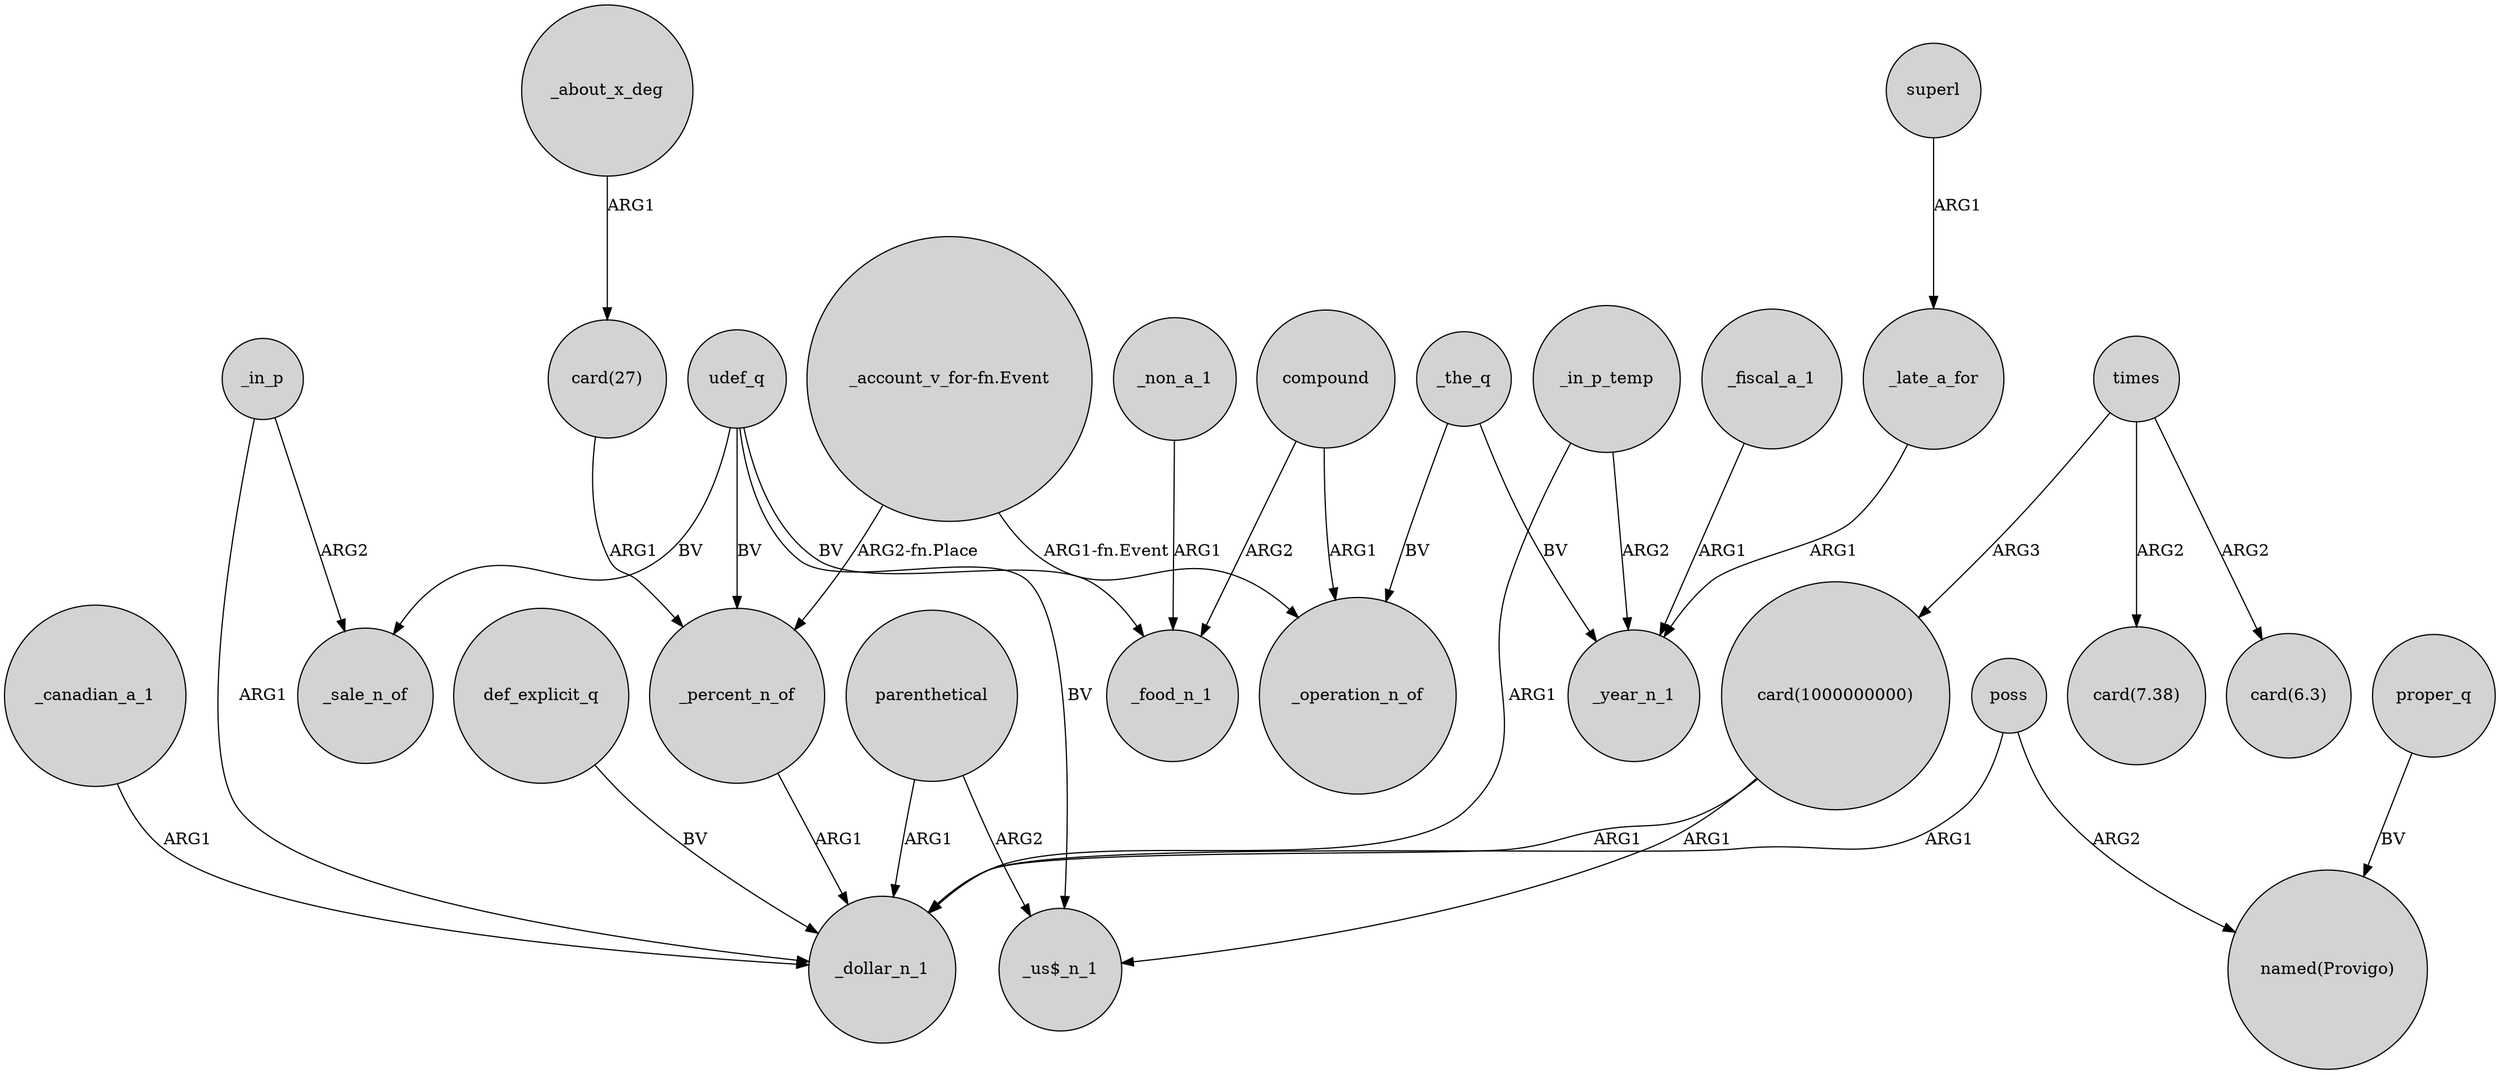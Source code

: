 digraph {
	node [shape=circle style=filled]
	def_explicit_q -> _dollar_n_1 [label=BV]
	"card(1000000000)" -> _dollar_n_1 [label=ARG1]
	parenthetical -> "_us$_n_1" [label=ARG2]
	_fiscal_a_1 -> _year_n_1 [label=ARG1]
	_in_p -> _sale_n_of [label=ARG2]
	superl -> _late_a_for [label=ARG1]
	compound -> _operation_n_of [label=ARG1]
	udef_q -> _sale_n_of [label=BV]
	parenthetical -> _dollar_n_1 [label=ARG1]
	_the_q -> _operation_n_of [label=BV]
	times -> "card(1000000000)" [label=ARG3]
	_percent_n_of -> _dollar_n_1 [label=ARG1]
	_in_p_temp -> _dollar_n_1 [label=ARG1]
	times -> "card(7.38)" [label=ARG2]
	_late_a_for -> _year_n_1 [label=ARG1]
	"card(27)" -> _percent_n_of [label=ARG1]
	_in_p -> _dollar_n_1 [label=ARG1]
	udef_q -> _percent_n_of [label=BV]
	udef_q -> "_us$_n_1" [label=BV]
	_the_q -> _year_n_1 [label=BV]
	_canadian_a_1 -> _dollar_n_1 [label=ARG1]
	compound -> _food_n_1 [label=ARG2]
	udef_q -> _food_n_1 [label=BV]
	proper_q -> "named(Provigo)" [label=BV]
	_in_p_temp -> _year_n_1 [label=ARG2]
	"_account_v_for-fn.Event" -> _percent_n_of [label="ARG2-fn.Place"]
	"_account_v_for-fn.Event" -> _operation_n_of [label="ARG1-fn.Event"]
	"card(1000000000)" -> "_us$_n_1" [label=ARG1]
	poss -> _dollar_n_1 [label=ARG1]
	poss -> "named(Provigo)" [label=ARG2]
	times -> "card(6.3)" [label=ARG2]
	_about_x_deg -> "card(27)" [label=ARG1]
	_non_a_1 -> _food_n_1 [label=ARG1]
}
